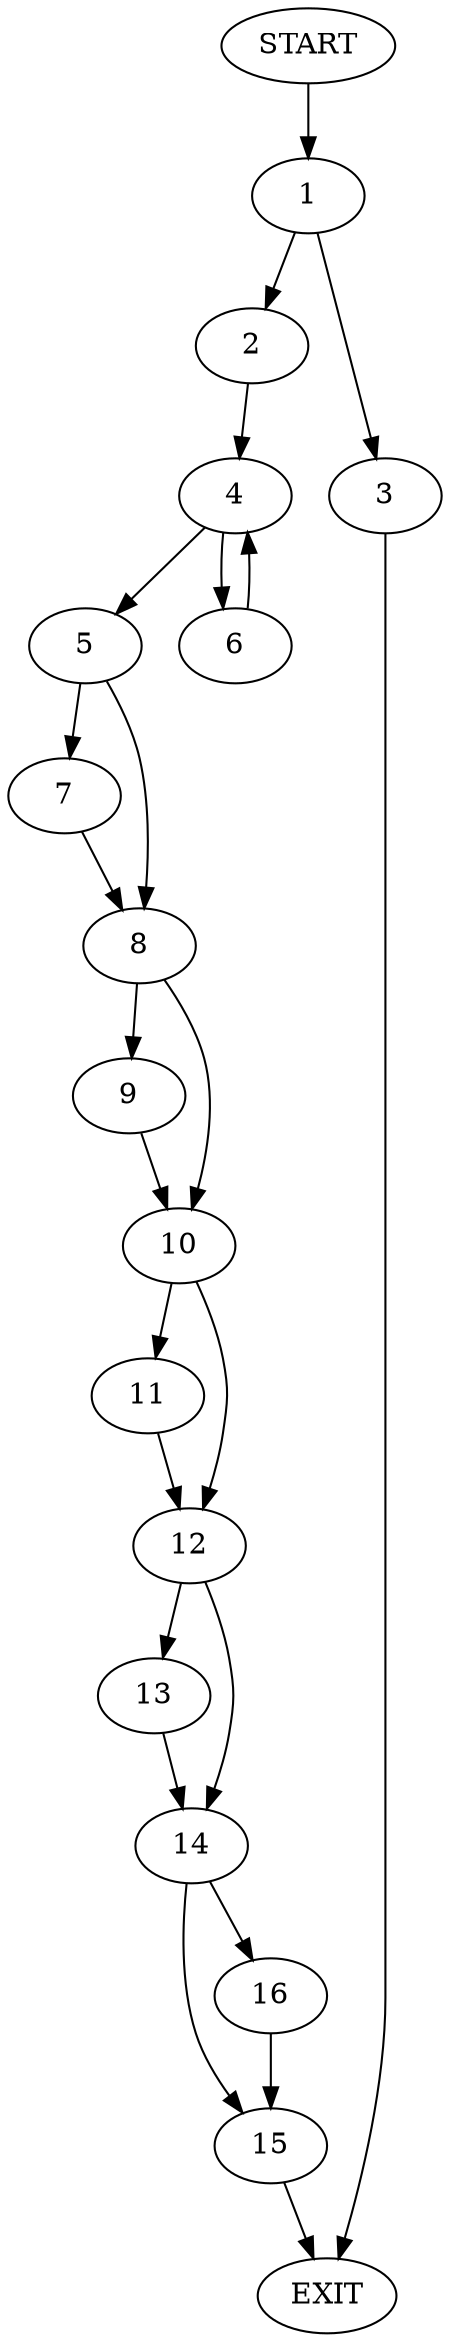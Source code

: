 digraph {
0 [label="START"]
17 [label="EXIT"]
0 -> 1
1 -> 2
1 -> 3
3 -> 17
2 -> 4
4 -> 5
4 -> 6
5 -> 7
5 -> 8
6 -> 4
8 -> 9
8 -> 10
7 -> 8
9 -> 10
10 -> 11
10 -> 12
11 -> 12
12 -> 13
12 -> 14
14 -> 15
14 -> 16
13 -> 14
15 -> 17
16 -> 15
}
